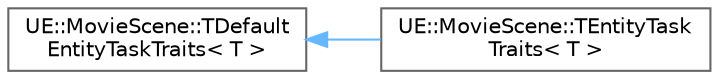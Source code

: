 digraph "Graphical Class Hierarchy"
{
 // INTERACTIVE_SVG=YES
 // LATEX_PDF_SIZE
  bgcolor="transparent";
  edge [fontname=Helvetica,fontsize=10,labelfontname=Helvetica,labelfontsize=10];
  node [fontname=Helvetica,fontsize=10,shape=box,height=0.2,width=0.4];
  rankdir="LR";
  Node0 [id="Node000000",label="UE::MovieScene::TDefault\lEntityTaskTraits\< T \>",height=0.2,width=0.4,color="grey40", fillcolor="white", style="filled",URL="$da/dde/structUE_1_1MovieScene_1_1TDefaultEntityTaskTraits.html",tooltip="Default traits specialized for each user TaskImplInstance."];
  Node0 -> Node1 [id="edge9630_Node000000_Node000001",dir="back",color="steelblue1",style="solid",tooltip=" "];
  Node1 [id="Node000001",label="UE::MovieScene::TEntityTask\lTraits\< T \>",height=0.2,width=0.4,color="grey40", fillcolor="white", style="filled",URL="$dd/d1b/structUE_1_1MovieScene_1_1TEntityTaskTraits.html",tooltip="Optionally specialized traits for user TaskImplInstances."];
}
